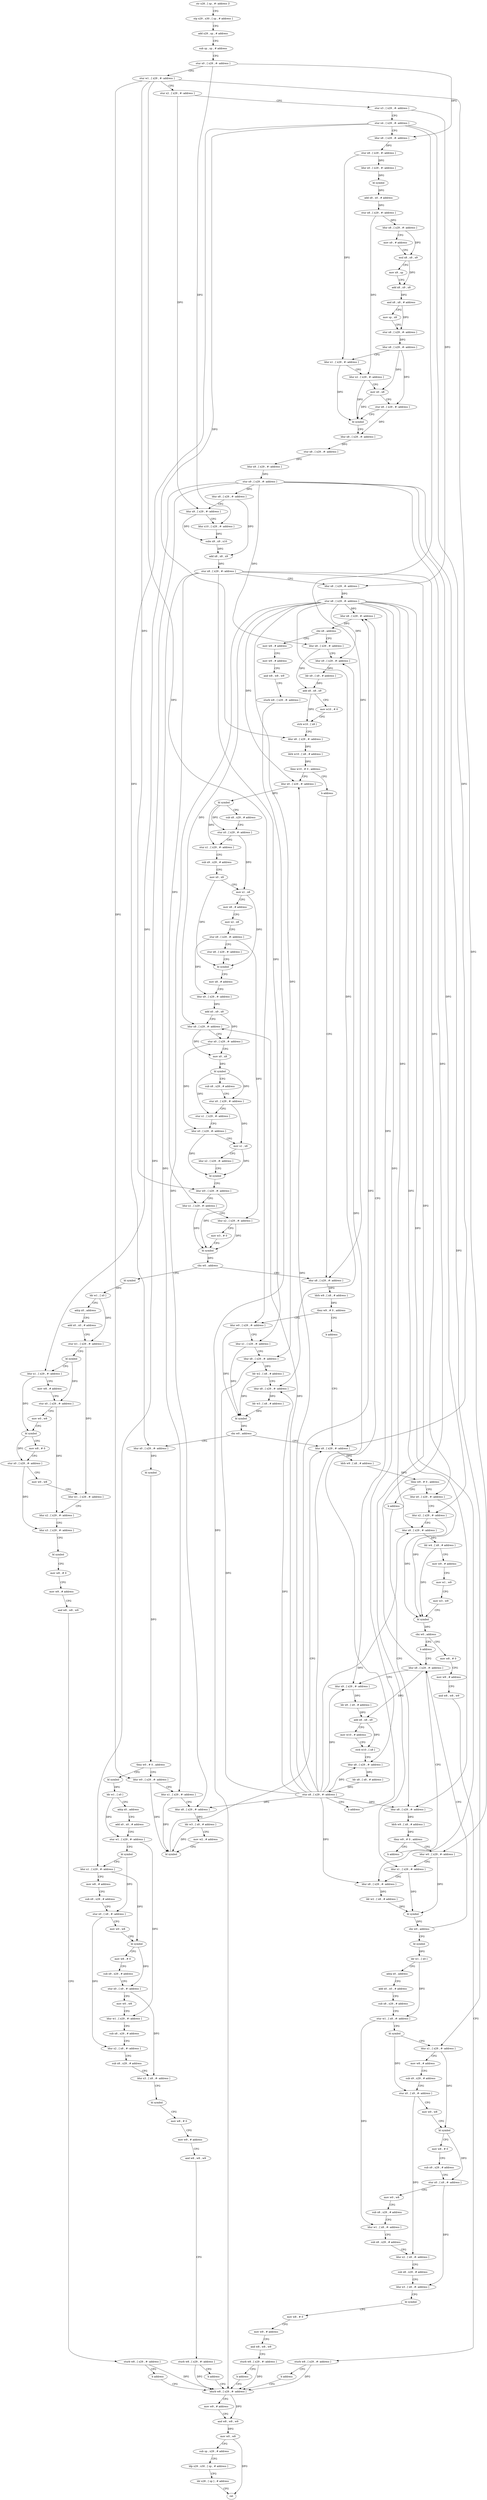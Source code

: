 digraph "func" {
"4213256" [label = "str x28 , [ sp , #- address ]!" ]
"4213260" [label = "stp x29 , x30 , [ sp , # address ]" ]
"4213264" [label = "add x29 , sp , # address" ]
"4213268" [label = "sub sp , sp , # address" ]
"4213272" [label = "stur x0 , [ x29 , #- address ]" ]
"4213276" [label = "stur w1 , [ x29 , #- address ]" ]
"4213280" [label = "stur x2 , [ x29 , #- address ]" ]
"4213284" [label = "stur x3 , [ x29 , #- address ]" ]
"4213288" [label = "stur x4 , [ x29 , #- address ]" ]
"4213292" [label = "ldur x8 , [ x29 , #- address ]" ]
"4213296" [label = "stur x8 , [ x29 , #- address ]" ]
"4213300" [label = "ldur x0 , [ x29 , #- address ]" ]
"4213304" [label = "bl symbol" ]
"4213308" [label = "add x8 , x0 , # address" ]
"4213312" [label = "stur x8 , [ x29 , #- address ]" ]
"4213316" [label = "ldur x8 , [ x29 , #- address ]" ]
"4213320" [label = "mov x9 , # address" ]
"4213324" [label = "mul x8 , x8 , x9" ]
"4213328" [label = "mov x9 , sp" ]
"4213332" [label = "add x8 , x9 , x8" ]
"4213336" [label = "and x8 , x8 , # address" ]
"4213340" [label = "mov sp , x8" ]
"4213344" [label = "stur x8 , [ x29 , #- address ]" ]
"4213348" [label = "ldur x8 , [ x29 , #- address ]" ]
"4213352" [label = "ldur x1 , [ x29 , #- address ]" ]
"4213356" [label = "ldur x2 , [ x29 , #- address ]" ]
"4213360" [label = "mov x0 , x8" ]
"4213364" [label = "stur x8 , [ x29 , #- address ]" ]
"4213368" [label = "bl symbol" ]
"4213372" [label = "ldur x8 , [ x29 , #- address ]" ]
"4213376" [label = "stur x8 , [ x29 , #- address ]" ]
"4213380" [label = "ldur x9 , [ x29 , #- address ]" ]
"4213384" [label = "stur x9 , [ x29 , #- address ]" ]
"4213388" [label = "ldur x8 , [ x29 , #- address ]" ]
"4213392" [label = "ldur x9 , [ x29 , #- address ]" ]
"4213396" [label = "ldur x10 , [ x29 , #- address ]" ]
"4213400" [label = "subs x9 , x9 , x10" ]
"4213404" [label = "add x8 , x8 , x9" ]
"4213408" [label = "stur x8 , [ x29 , #- address ]" ]
"4213412" [label = "ldur x8 , [ x29 , #- address ]" ]
"4213416" [label = "stur x8 , [ x29 , #- address ]" ]
"4213420" [label = "ldur x8 , [ x29 , #- address ]" ]
"4214156" [label = "mov w8 , # address" ]
"4214160" [label = "mov w9 , # address" ]
"4214164" [label = "and w8 , w8 , w9" ]
"4214168" [label = "sturb w8 , [ x29 , #- address ]" ]
"4214172" [label = "ldurb w8 , [ x29 , #- address ]" ]
"4213428" [label = "ldur x8 , [ x29 , #- address ]" ]
"4213432" [label = "ldur x9 , [ x29 , #- address ]" ]
"4213436" [label = "ldr x9 , [ x9 , # address ]" ]
"4213440" [label = "add x8 , x8 , x9" ]
"4213444" [label = "mov w10 , # 0" ]
"4213448" [label = "strb w10 , [ x8 ]" ]
"4213452" [label = "ldur x8 , [ x29 , #- address ]" ]
"4213456" [label = "ldrb w10 , [ x8 , # address ]" ]
"4213460" [label = "tbnz w10 , # 0 , address" ]
"4213468" [label = "ldur x0 , [ x29 , #- address ]" ]
"4213464" [label = "b address" ]
"4213472" [label = "bl symbol" ]
"4213476" [label = "sub x8 , x29 , # address" ]
"4213480" [label = "stur x0 , [ x29 , #- address ]" ]
"4213484" [label = "stur x1 , [ x29 , #- address ]" ]
"4213488" [label = "sub x9 , x29 , # address" ]
"4213492" [label = "mov x0 , x9" ]
"4213496" [label = "mov x1 , x8" ]
"4213500" [label = "mov x8 , # address" ]
"4213504" [label = "mov x2 , x8" ]
"4213508" [label = "stur x9 , [ x29 , #- address ]" ]
"4213512" [label = "stur x8 , [ x29 , #- address ]" ]
"4213516" [label = "bl symbol" ]
"4213520" [label = "mov x8 , # address" ]
"4213524" [label = "ldur x9 , [ x29 , #- address ]" ]
"4213528" [label = "add x0 , x9 , x8" ]
"4213532" [label = "ldur x8 , [ x29 , #- address ]" ]
"4213536" [label = "stur x0 , [ x29 , #- address ]" ]
"4213540" [label = "mov x0 , x8" ]
"4213544" [label = "bl symbol" ]
"4213548" [label = "sub x8 , x29 , # address" ]
"4213552" [label = "stur x0 , [ x29 , #- address ]" ]
"4213556" [label = "stur x1 , [ x29 , #- address ]" ]
"4213560" [label = "ldur x0 , [ x29 , #- address ]" ]
"4213564" [label = "mov x1 , x8" ]
"4213568" [label = "ldur x2 , [ x29 , #- address ]" ]
"4213572" [label = "bl symbol" ]
"4213576" [label = "ldur w0 , [ x29 , #- address ]" ]
"4213580" [label = "ldur x1 , [ x29 , #- address ]" ]
"4213584" [label = "ldur x2 , [ x29 , #- address ]" ]
"4213588" [label = "mov w3 , # 0" ]
"4213592" [label = "bl symbol" ]
"4213596" [label = "cbz w0 , address" ]
"4213692" [label = "ldur x8 , [ x29 , #- address ]" ]
"4213600" [label = "bl symbol" ]
"4213696" [label = "ldrb w9 , [ x8 , # address ]" ]
"4213700" [label = "tbnz w9 , # 0 , address" ]
"4213708" [label = "ldur w0 , [ x29 , #- address ]" ]
"4213704" [label = "b address" ]
"4213604" [label = "ldr w1 , [ x0 ]" ]
"4213608" [label = "adrp x0 , address" ]
"4213612" [label = "add x0 , x0 , # address" ]
"4213616" [label = "stur w1 , [ x29 , #- address ]" ]
"4213620" [label = "bl symbol" ]
"4213624" [label = "ldur x1 , [ x29 , #- address ]" ]
"4213628" [label = "mov w8 , # address" ]
"4213632" [label = "stur x0 , [ x29 , #- address ]" ]
"4213636" [label = "mov w0 , w8" ]
"4213640" [label = "bl symbol" ]
"4213644" [label = "mov w8 , # 0" ]
"4213648" [label = "stur x0 , [ x29 , #- address ]" ]
"4213652" [label = "mov w0 , w8" ]
"4213656" [label = "ldur w1 , [ x29 , #- address ]" ]
"4213660" [label = "ldur x2 , [ x29 , #- address ]" ]
"4213664" [label = "ldur x3 , [ x29 , #- address ]" ]
"4213668" [label = "bl symbol" ]
"4213672" [label = "mov w8 , # 0" ]
"4213676" [label = "mov w9 , # address" ]
"4213680" [label = "and w8 , w8 , w9" ]
"4213684" [label = "sturb w8 , [ x29 , #- address ]" ]
"4213688" [label = "b address" ]
"4213712" [label = "ldur x1 , [ x29 , #- address ]" ]
"4213716" [label = "ldur x8 , [ x29 , #- address ]" ]
"4213720" [label = "ldr w2 , [ x8 , # address ]" ]
"4213724" [label = "ldur x8 , [ x29 , #- address ]" ]
"4213728" [label = "ldr w3 , [ x8 , # address ]" ]
"4213732" [label = "bl symbol" ]
"4213736" [label = "cbz w0 , address" ]
"4213884" [label = "ldur x8 , [ x29 , #- address ]" ]
"4213740" [label = "ldur x0 , [ x29 , #- address ]" ]
"4214176" [label = "mov w9 , # address" ]
"4214180" [label = "and w8 , w8 , w9" ]
"4214184" [label = "mov w0 , w8" ]
"4214188" [label = "sub sp , x29 , # address" ]
"4214192" [label = "ldp x29 , x30 , [ sp , # address ]" ]
"4214196" [label = "ldr x28 , [ sp ] , # address" ]
"4214200" [label = "ret" ]
"4213888" [label = "ldrb w9 , [ x8 , # address ]" ]
"4213892" [label = "tbnz w9 , # 0 , address" ]
"4213900" [label = "ldur x0 , [ x29 , #- address ]" ]
"4213896" [label = "b address" ]
"4213744" [label = "bl symbol" ]
"4213748" [label = "tbnz w0 , # 0 , address" ]
"4213860" [label = "ldur w0 , [ x29 , #- address ]" ]
"4213752" [label = "bl symbol" ]
"4213904" [label = "ldur x2 , [ x29 , #- address ]" ]
"4213908" [label = "ldur x8 , [ x29 , #- address ]" ]
"4213912" [label = "ldr w4 , [ x8 , # address ]" ]
"4213916" [label = "mov w9 , # address" ]
"4213920" [label = "mov w1 , w9" ]
"4213924" [label = "mov w3 , w9" ]
"4213928" [label = "bl symbol" ]
"4213932" [label = "cbz w0 , address" ]
"4213956" [label = "b address" ]
"4213936" [label = "mov w8 , # 0" ]
"4213960" [label = "ldur x8 , [ x29 , #- address ]" ]
"4213864" [label = "ldur x1 , [ x29 , #- address ]" ]
"4213868" [label = "ldur x8 , [ x29 , #- address ]" ]
"4213872" [label = "ldr w3 , [ x8 , # address ]" ]
"4213876" [label = "mov w2 , # address" ]
"4213880" [label = "bl symbol" ]
"4213756" [label = "ldr w1 , [ x0 ]" ]
"4213760" [label = "adrp x0 , address" ]
"4213764" [label = "add x0 , x0 , # address" ]
"4213768" [label = "stur w1 , [ x29 , #- address ]" ]
"4213772" [label = "bl symbol" ]
"4213776" [label = "ldur x1 , [ x29 , #- address ]" ]
"4213780" [label = "mov w8 , # address" ]
"4213784" [label = "sub x9 , x29 , # address" ]
"4213788" [label = "stur x0 , [ x9 , #- address ]" ]
"4213792" [label = "mov w0 , w8" ]
"4213796" [label = "bl symbol" ]
"4213800" [label = "mov w8 , # 0" ]
"4213804" [label = "sub x9 , x29 , # address" ]
"4213808" [label = "stur x0 , [ x9 , #- address ]" ]
"4213812" [label = "mov w0 , w8" ]
"4213816" [label = "ldur w1 , [ x29 , #- address ]" ]
"4213820" [label = "sub x8 , x29 , # address" ]
"4213824" [label = "ldur x2 , [ x8 , #- address ]" ]
"4213828" [label = "sub x8 , x29 , # address" ]
"4213832" [label = "ldur x3 , [ x8 , #- address ]" ]
"4213836" [label = "bl symbol" ]
"4213840" [label = "mov w8 , # 0" ]
"4213844" [label = "mov w9 , # address" ]
"4213848" [label = "and w8 , w8 , w9" ]
"4213852" [label = "sturb w8 , [ x29 , #- address ]" ]
"4213856" [label = "b address" ]
"4214116" [label = "ldur x8 , [ x29 , #- address ]" ]
"4213940" [label = "mov w9 , # address" ]
"4213944" [label = "and w8 , w8 , w9" ]
"4213948" [label = "sturb w8 , [ x29 , #- address ]" ]
"4213952" [label = "b address" ]
"4213964" [label = "ldrb w9 , [ x8 , # address ]" ]
"4213968" [label = "tbnz w9 , # 0 , address" ]
"4213976" [label = "ldur w0 , [ x29 , #- address ]" ]
"4213972" [label = "b address" ]
"4214120" [label = "ldur x9 , [ x29 , #- address ]" ]
"4214124" [label = "ldr x9 , [ x9 , # address ]" ]
"4214128" [label = "add x8 , x8 , x9" ]
"4214132" [label = "mov w10 , # address" ]
"4214136" [label = "strb w10 , [ x8 ]" ]
"4214140" [label = "ldur x8 , [ x29 , #- address ]" ]
"4214144" [label = "ldr x8 , [ x8 , # address ]" ]
"4214148" [label = "stur x8 , [ x29 , #- address ]" ]
"4214152" [label = "b address" ]
"4213980" [label = "ldur x1 , [ x29 , #- address ]" ]
"4213984" [label = "ldur x8 , [ x29 , #- address ]" ]
"4213988" [label = "ldr w2 , [ x8 , # address ]" ]
"4213992" [label = "bl symbol" ]
"4213996" [label = "cbz w0 , address" ]
"4214000" [label = "bl symbol" ]
"4213424" [label = "cbz x8 , address" ]
"4214004" [label = "ldr w1 , [ x0 ]" ]
"4214008" [label = "adrp x0 , address" ]
"4214012" [label = "add x0 , x0 , # address" ]
"4214016" [label = "sub x8 , x29 , # address" ]
"4214020" [label = "stur w1 , [ x8 , #- address ]" ]
"4214024" [label = "bl symbol" ]
"4214028" [label = "ldur x1 , [ x29 , #- address ]" ]
"4214032" [label = "mov w8 , # address" ]
"4214036" [label = "sub x9 , x29 , # address" ]
"4214040" [label = "stur x0 , [ x9 , #- address ]" ]
"4214044" [label = "mov w0 , w8" ]
"4214048" [label = "bl symbol" ]
"4214052" [label = "mov w8 , # 0" ]
"4214056" [label = "sub x9 , x29 , # address" ]
"4214060" [label = "stur x0 , [ x9 , #- address ]" ]
"4214064" [label = "mov w0 , w8" ]
"4214068" [label = "sub x8 , x29 , # address" ]
"4214072" [label = "ldur w1 , [ x8 , #- address ]" ]
"4214076" [label = "sub x8 , x29 , # address" ]
"4214080" [label = "ldur x2 , [ x8 , #- address ]" ]
"4214084" [label = "sub x8 , x29 , # address" ]
"4214088" [label = "ldur x3 , [ x8 , #- address ]" ]
"4214092" [label = "bl symbol" ]
"4214096" [label = "mov w8 , # 0" ]
"4214100" [label = "mov w9 , # address" ]
"4214104" [label = "and w8 , w8 , w9" ]
"4214108" [label = "sturb w8 , [ x29 , #- address ]" ]
"4214112" [label = "b address" ]
"4213256" -> "4213260" [ label = "CFG" ]
"4213260" -> "4213264" [ label = "CFG" ]
"4213264" -> "4213268" [ label = "CFG" ]
"4213268" -> "4213272" [ label = "CFG" ]
"4213272" -> "4213276" [ label = "CFG" ]
"4213272" -> "4213292" [ label = "DFG" ]
"4213272" -> "4213396" [ label = "DFG" ]
"4213276" -> "4213280" [ label = "CFG" ]
"4213276" -> "4213576" [ label = "DFG" ]
"4213276" -> "4213708" [ label = "DFG" ]
"4213276" -> "4213860" [ label = "DFG" ]
"4213276" -> "4213976" [ label = "DFG" ]
"4213280" -> "4213284" [ label = "CFG" ]
"4213280" -> "4213392" [ label = "DFG" ]
"4213284" -> "4213288" [ label = "CFG" ]
"4213284" -> "4213412" [ label = "DFG" ]
"4213288" -> "4213292" [ label = "CFG" ]
"4213288" -> "4213452" [ label = "DFG" ]
"4213288" -> "4213692" [ label = "DFG" ]
"4213288" -> "4213884" [ label = "DFG" ]
"4213288" -> "4213740" [ label = "DFG" ]
"4213292" -> "4213296" [ label = "DFG" ]
"4213296" -> "4213300" [ label = "DFG" ]
"4213296" -> "4213352" [ label = "DFG" ]
"4213300" -> "4213304" [ label = "DFG" ]
"4213304" -> "4213308" [ label = "DFG" ]
"4213308" -> "4213312" [ label = "DFG" ]
"4213312" -> "4213316" [ label = "DFG" ]
"4213312" -> "4213356" [ label = "DFG" ]
"4213316" -> "4213320" [ label = "CFG" ]
"4213316" -> "4213324" [ label = "DFG" ]
"4213320" -> "4213324" [ label = "CFG" ]
"4213324" -> "4213328" [ label = "CFG" ]
"4213324" -> "4213332" [ label = "DFG" ]
"4213328" -> "4213332" [ label = "CFG" ]
"4213332" -> "4213336" [ label = "DFG" ]
"4213336" -> "4213340" [ label = "CFG" ]
"4213336" -> "4213344" [ label = "DFG" ]
"4213340" -> "4213344" [ label = "CFG" ]
"4213344" -> "4213348" [ label = "DFG" ]
"4213348" -> "4213352" [ label = "CFG" ]
"4213348" -> "4213360" [ label = "DFG" ]
"4213348" -> "4213364" [ label = "DFG" ]
"4213352" -> "4213356" [ label = "CFG" ]
"4213352" -> "4213368" [ label = "DFG" ]
"4213356" -> "4213360" [ label = "CFG" ]
"4213356" -> "4213368" [ label = "DFG" ]
"4213360" -> "4213364" [ label = "CFG" ]
"4213360" -> "4213368" [ label = "DFG" ]
"4213364" -> "4213368" [ label = "CFG" ]
"4213364" -> "4213372" [ label = "DFG" ]
"4213368" -> "4213372" [ label = "CFG" ]
"4213372" -> "4213376" [ label = "DFG" ]
"4213376" -> "4213380" [ label = "DFG" ]
"4213380" -> "4213384" [ label = "DFG" ]
"4213384" -> "4213388" [ label = "DFG" ]
"4213384" -> "4213428" [ label = "DFG" ]
"4213384" -> "4213624" [ label = "DFG" ]
"4213384" -> "4213904" [ label = "DFG" ]
"4213384" -> "4213776" [ label = "DFG" ]
"4213384" -> "4214116" [ label = "DFG" ]
"4213384" -> "4214028" [ label = "DFG" ]
"4213388" -> "4213392" [ label = "CFG" ]
"4213388" -> "4213404" [ label = "DFG" ]
"4213392" -> "4213396" [ label = "CFG" ]
"4213392" -> "4213400" [ label = "DFG" ]
"4213396" -> "4213400" [ label = "DFG" ]
"4213400" -> "4213404" [ label = "DFG" ]
"4213404" -> "4213408" [ label = "DFG" ]
"4213408" -> "4213412" [ label = "CFG" ]
"4213408" -> "4213580" [ label = "DFG" ]
"4213408" -> "4213712" [ label = "DFG" ]
"4213408" -> "4213900" [ label = "DFG" ]
"4213408" -> "4213864" [ label = "DFG" ]
"4213408" -> "4213980" [ label = "DFG" ]
"4213412" -> "4213416" [ label = "DFG" ]
"4213416" -> "4213420" [ label = "DFG" ]
"4213416" -> "4213432" [ label = "DFG" ]
"4213416" -> "4213468" [ label = "DFG" ]
"4213416" -> "4213532" [ label = "DFG" ]
"4213416" -> "4213716" [ label = "DFG" ]
"4213416" -> "4213724" [ label = "DFG" ]
"4213416" -> "4213908" [ label = "DFG" ]
"4213416" -> "4213868" [ label = "DFG" ]
"4213416" -> "4213960" [ label = "DFG" ]
"4213416" -> "4214120" [ label = "DFG" ]
"4213416" -> "4214140" [ label = "DFG" ]
"4213416" -> "4213984" [ label = "DFG" ]
"4213420" -> "4213424" [ label = "DFG" ]
"4214156" -> "4214160" [ label = "CFG" ]
"4214160" -> "4214164" [ label = "CFG" ]
"4214164" -> "4214168" [ label = "CFG" ]
"4214168" -> "4214172" [ label = "DFG" ]
"4214172" -> "4214176" [ label = "CFG" ]
"4214172" -> "4214180" [ label = "DFG" ]
"4213428" -> "4213432" [ label = "CFG" ]
"4213428" -> "4213440" [ label = "DFG" ]
"4213432" -> "4213436" [ label = "DFG" ]
"4213436" -> "4213440" [ label = "DFG" ]
"4213440" -> "4213444" [ label = "CFG" ]
"4213440" -> "4213448" [ label = "DFG" ]
"4213444" -> "4213448" [ label = "CFG" ]
"4213448" -> "4213452" [ label = "CFG" ]
"4213452" -> "4213456" [ label = "DFG" ]
"4213456" -> "4213460" [ label = "DFG" ]
"4213460" -> "4213468" [ label = "CFG" ]
"4213460" -> "4213464" [ label = "CFG" ]
"4213468" -> "4213472" [ label = "DFG" ]
"4213464" -> "4213692" [ label = "CFG" ]
"4213472" -> "4213476" [ label = "CFG" ]
"4213472" -> "4213480" [ label = "DFG" ]
"4213472" -> "4213484" [ label = "DFG" ]
"4213476" -> "4213480" [ label = "CFG" ]
"4213480" -> "4213484" [ label = "CFG" ]
"4213480" -> "4213496" [ label = "DFG" ]
"4213484" -> "4213488" [ label = "CFG" ]
"4213488" -> "4213492" [ label = "CFG" ]
"4213492" -> "4213496" [ label = "CFG" ]
"4213492" -> "4213516" [ label = "DFG" ]
"4213496" -> "4213500" [ label = "CFG" ]
"4213496" -> "4213516" [ label = "DFG" ]
"4213500" -> "4213504" [ label = "CFG" ]
"4213504" -> "4213508" [ label = "CFG" ]
"4213508" -> "4213512" [ label = "CFG" ]
"4213508" -> "4213524" [ label = "DFG" ]
"4213508" -> "4213584" [ label = "DFG" ]
"4213512" -> "4213516" [ label = "CFG" ]
"4213516" -> "4213520" [ label = "CFG" ]
"4213520" -> "4213524" [ label = "CFG" ]
"4213524" -> "4213528" [ label = "DFG" ]
"4213528" -> "4213532" [ label = "CFG" ]
"4213528" -> "4213536" [ label = "DFG" ]
"4213532" -> "4213536" [ label = "CFG" ]
"4213532" -> "4213540" [ label = "DFG" ]
"4213536" -> "4213540" [ label = "CFG" ]
"4213536" -> "4213560" [ label = "DFG" ]
"4213540" -> "4213544" [ label = "DFG" ]
"4213544" -> "4213548" [ label = "CFG" ]
"4213544" -> "4213552" [ label = "DFG" ]
"4213544" -> "4213556" [ label = "DFG" ]
"4213548" -> "4213552" [ label = "CFG" ]
"4213552" -> "4213556" [ label = "CFG" ]
"4213552" -> "4213564" [ label = "DFG" ]
"4213556" -> "4213560" [ label = "CFG" ]
"4213560" -> "4213564" [ label = "CFG" ]
"4213560" -> "4213572" [ label = "DFG" ]
"4213564" -> "4213568" [ label = "CFG" ]
"4213564" -> "4213572" [ label = "DFG" ]
"4213568" -> "4213572" [ label = "CFG" ]
"4213572" -> "4213576" [ label = "CFG" ]
"4213576" -> "4213580" [ label = "CFG" ]
"4213576" -> "4213592" [ label = "DFG" ]
"4213580" -> "4213584" [ label = "CFG" ]
"4213580" -> "4213592" [ label = "DFG" ]
"4213584" -> "4213588" [ label = "CFG" ]
"4213584" -> "4213592" [ label = "DFG" ]
"4213588" -> "4213592" [ label = "CFG" ]
"4213592" -> "4213596" [ label = "DFG" ]
"4213596" -> "4213692" [ label = "CFG" ]
"4213596" -> "4213600" [ label = "CFG" ]
"4213692" -> "4213696" [ label = "DFG" ]
"4213600" -> "4213604" [ label = "DFG" ]
"4213696" -> "4213700" [ label = "DFG" ]
"4213700" -> "4213708" [ label = "CFG" ]
"4213700" -> "4213704" [ label = "CFG" ]
"4213708" -> "4213712" [ label = "CFG" ]
"4213708" -> "4213732" [ label = "DFG" ]
"4213704" -> "4213884" [ label = "CFG" ]
"4213604" -> "4213608" [ label = "CFG" ]
"4213604" -> "4213616" [ label = "DFG" ]
"4213608" -> "4213612" [ label = "CFG" ]
"4213612" -> "4213616" [ label = "CFG" ]
"4213616" -> "4213620" [ label = "CFG" ]
"4213616" -> "4213656" [ label = "DFG" ]
"4213620" -> "4213624" [ label = "CFG" ]
"4213620" -> "4213632" [ label = "DFG" ]
"4213624" -> "4213628" [ label = "CFG" ]
"4213624" -> "4213640" [ label = "DFG" ]
"4213628" -> "4213632" [ label = "CFG" ]
"4213632" -> "4213636" [ label = "CFG" ]
"4213632" -> "4213660" [ label = "DFG" ]
"4213636" -> "4213640" [ label = "CFG" ]
"4213640" -> "4213644" [ label = "CFG" ]
"4213640" -> "4213648" [ label = "DFG" ]
"4213644" -> "4213648" [ label = "CFG" ]
"4213648" -> "4213652" [ label = "CFG" ]
"4213648" -> "4213664" [ label = "DFG" ]
"4213652" -> "4213656" [ label = "CFG" ]
"4213656" -> "4213660" [ label = "CFG" ]
"4213660" -> "4213664" [ label = "CFG" ]
"4213664" -> "4213668" [ label = "CFG" ]
"4213668" -> "4213672" [ label = "CFG" ]
"4213672" -> "4213676" [ label = "CFG" ]
"4213676" -> "4213680" [ label = "CFG" ]
"4213680" -> "4213684" [ label = "CFG" ]
"4213684" -> "4213688" [ label = "CFG" ]
"4213684" -> "4214172" [ label = "DFG" ]
"4213688" -> "4214172" [ label = "CFG" ]
"4213712" -> "4213716" [ label = "CFG" ]
"4213712" -> "4213732" [ label = "DFG" ]
"4213716" -> "4213720" [ label = "DFG" ]
"4213720" -> "4213724" [ label = "CFG" ]
"4213720" -> "4213732" [ label = "DFG" ]
"4213724" -> "4213728" [ label = "DFG" ]
"4213728" -> "4213732" [ label = "DFG" ]
"4213732" -> "4213736" [ label = "DFG" ]
"4213736" -> "4213884" [ label = "CFG" ]
"4213736" -> "4213740" [ label = "CFG" ]
"4213884" -> "4213888" [ label = "DFG" ]
"4213740" -> "4213744" [ label = "DFG" ]
"4214176" -> "4214180" [ label = "CFG" ]
"4214180" -> "4214184" [ label = "DFG" ]
"4214184" -> "4214188" [ label = "CFG" ]
"4214184" -> "4214200" [ label = "DFG" ]
"4214188" -> "4214192" [ label = "CFG" ]
"4214192" -> "4214196" [ label = "CFG" ]
"4214196" -> "4214200" [ label = "CFG" ]
"4213888" -> "4213892" [ label = "DFG" ]
"4213892" -> "4213900" [ label = "CFG" ]
"4213892" -> "4213896" [ label = "CFG" ]
"4213900" -> "4213904" [ label = "CFG" ]
"4213900" -> "4213928" [ label = "DFG" ]
"4213896" -> "4213960" [ label = "CFG" ]
"4213744" -> "4213748" [ label = "DFG" ]
"4213748" -> "4213860" [ label = "CFG" ]
"4213748" -> "4213752" [ label = "CFG" ]
"4213860" -> "4213864" [ label = "CFG" ]
"4213860" -> "4213880" [ label = "DFG" ]
"4213752" -> "4213756" [ label = "DFG" ]
"4213904" -> "4213908" [ label = "CFG" ]
"4213904" -> "4213928" [ label = "DFG" ]
"4213908" -> "4213912" [ label = "DFG" ]
"4213912" -> "4213916" [ label = "CFG" ]
"4213912" -> "4213928" [ label = "DFG" ]
"4213916" -> "4213920" [ label = "CFG" ]
"4213920" -> "4213924" [ label = "CFG" ]
"4213924" -> "4213928" [ label = "CFG" ]
"4213928" -> "4213932" [ label = "DFG" ]
"4213932" -> "4213956" [ label = "CFG" ]
"4213932" -> "4213936" [ label = "CFG" ]
"4213956" -> "4214116" [ label = "CFG" ]
"4213936" -> "4213940" [ label = "CFG" ]
"4213960" -> "4213964" [ label = "DFG" ]
"4213864" -> "4213868" [ label = "CFG" ]
"4213864" -> "4213880" [ label = "DFG" ]
"4213868" -> "4213872" [ label = "DFG" ]
"4213872" -> "4213876" [ label = "CFG" ]
"4213872" -> "4213880" [ label = "DFG" ]
"4213876" -> "4213880" [ label = "CFG" ]
"4213880" -> "4213884" [ label = "CFG" ]
"4213756" -> "4213760" [ label = "CFG" ]
"4213756" -> "4213768" [ label = "DFG" ]
"4213760" -> "4213764" [ label = "CFG" ]
"4213764" -> "4213768" [ label = "CFG" ]
"4213768" -> "4213772" [ label = "CFG" ]
"4213768" -> "4213816" [ label = "DFG" ]
"4213772" -> "4213776" [ label = "CFG" ]
"4213772" -> "4213788" [ label = "DFG" ]
"4213776" -> "4213780" [ label = "CFG" ]
"4213776" -> "4213796" [ label = "DFG" ]
"4213780" -> "4213784" [ label = "CFG" ]
"4213784" -> "4213788" [ label = "CFG" ]
"4213788" -> "4213792" [ label = "CFG" ]
"4213788" -> "4213824" [ label = "DFG" ]
"4213792" -> "4213796" [ label = "CFG" ]
"4213796" -> "4213800" [ label = "CFG" ]
"4213796" -> "4213808" [ label = "DFG" ]
"4213800" -> "4213804" [ label = "CFG" ]
"4213804" -> "4213808" [ label = "CFG" ]
"4213808" -> "4213812" [ label = "CFG" ]
"4213808" -> "4213832" [ label = "DFG" ]
"4213812" -> "4213816" [ label = "CFG" ]
"4213816" -> "4213820" [ label = "CFG" ]
"4213820" -> "4213824" [ label = "CFG" ]
"4213824" -> "4213828" [ label = "CFG" ]
"4213828" -> "4213832" [ label = "CFG" ]
"4213832" -> "4213836" [ label = "CFG" ]
"4213836" -> "4213840" [ label = "CFG" ]
"4213840" -> "4213844" [ label = "CFG" ]
"4213844" -> "4213848" [ label = "CFG" ]
"4213848" -> "4213852" [ label = "CFG" ]
"4213852" -> "4213856" [ label = "CFG" ]
"4213852" -> "4214172" [ label = "DFG" ]
"4213856" -> "4214172" [ label = "CFG" ]
"4214116" -> "4214120" [ label = "CFG" ]
"4214116" -> "4214128" [ label = "DFG" ]
"4213940" -> "4213944" [ label = "CFG" ]
"4213944" -> "4213948" [ label = "CFG" ]
"4213948" -> "4213952" [ label = "CFG" ]
"4213948" -> "4214172" [ label = "DFG" ]
"4213952" -> "4214172" [ label = "CFG" ]
"4213964" -> "4213968" [ label = "DFG" ]
"4213968" -> "4213976" [ label = "CFG" ]
"4213968" -> "4213972" [ label = "CFG" ]
"4213976" -> "4213980" [ label = "CFG" ]
"4213976" -> "4213992" [ label = "DFG" ]
"4213972" -> "4214116" [ label = "CFG" ]
"4214120" -> "4214124" [ label = "DFG" ]
"4214124" -> "4214128" [ label = "DFG" ]
"4214128" -> "4214132" [ label = "CFG" ]
"4214128" -> "4214136" [ label = "DFG" ]
"4214132" -> "4214136" [ label = "CFG" ]
"4214136" -> "4214140" [ label = "CFG" ]
"4214140" -> "4214144" [ label = "DFG" ]
"4214144" -> "4214148" [ label = "DFG" ]
"4214148" -> "4214152" [ label = "CFG" ]
"4214148" -> "4213420" [ label = "DFG" ]
"4214148" -> "4213432" [ label = "DFG" ]
"4214148" -> "4213468" [ label = "DFG" ]
"4214148" -> "4213532" [ label = "DFG" ]
"4214148" -> "4213716" [ label = "DFG" ]
"4214148" -> "4213724" [ label = "DFG" ]
"4214148" -> "4213908" [ label = "DFG" ]
"4214148" -> "4213868" [ label = "DFG" ]
"4214148" -> "4213960" [ label = "DFG" ]
"4214148" -> "4214120" [ label = "DFG" ]
"4214148" -> "4214140" [ label = "DFG" ]
"4214148" -> "4213984" [ label = "DFG" ]
"4214152" -> "4213420" [ label = "CFG" ]
"4213980" -> "4213984" [ label = "CFG" ]
"4213980" -> "4213992" [ label = "DFG" ]
"4213984" -> "4213988" [ label = "DFG" ]
"4213988" -> "4213992" [ label = "DFG" ]
"4213992" -> "4213996" [ label = "DFG" ]
"4213996" -> "4214116" [ label = "CFG" ]
"4213996" -> "4214000" [ label = "CFG" ]
"4214000" -> "4214004" [ label = "DFG" ]
"4213424" -> "4214156" [ label = "CFG" ]
"4213424" -> "4213428" [ label = "CFG" ]
"4214004" -> "4214008" [ label = "CFG" ]
"4214004" -> "4214020" [ label = "DFG" ]
"4214008" -> "4214012" [ label = "CFG" ]
"4214012" -> "4214016" [ label = "CFG" ]
"4214016" -> "4214020" [ label = "CFG" ]
"4214020" -> "4214024" [ label = "CFG" ]
"4214020" -> "4214072" [ label = "DFG" ]
"4214024" -> "4214028" [ label = "CFG" ]
"4214024" -> "4214040" [ label = "DFG" ]
"4214028" -> "4214032" [ label = "CFG" ]
"4214028" -> "4214048" [ label = "DFG" ]
"4214032" -> "4214036" [ label = "CFG" ]
"4214036" -> "4214040" [ label = "CFG" ]
"4214040" -> "4214044" [ label = "CFG" ]
"4214040" -> "4214080" [ label = "DFG" ]
"4214044" -> "4214048" [ label = "CFG" ]
"4214048" -> "4214052" [ label = "CFG" ]
"4214048" -> "4214060" [ label = "DFG" ]
"4214052" -> "4214056" [ label = "CFG" ]
"4214056" -> "4214060" [ label = "CFG" ]
"4214060" -> "4214064" [ label = "CFG" ]
"4214060" -> "4214088" [ label = "DFG" ]
"4214064" -> "4214068" [ label = "CFG" ]
"4214068" -> "4214072" [ label = "CFG" ]
"4214072" -> "4214076" [ label = "CFG" ]
"4214076" -> "4214080" [ label = "CFG" ]
"4214080" -> "4214084" [ label = "CFG" ]
"4214084" -> "4214088" [ label = "CFG" ]
"4214088" -> "4214092" [ label = "CFG" ]
"4214092" -> "4214096" [ label = "CFG" ]
"4214096" -> "4214100" [ label = "CFG" ]
"4214100" -> "4214104" [ label = "CFG" ]
"4214104" -> "4214108" [ label = "CFG" ]
"4214108" -> "4214112" [ label = "CFG" ]
"4214108" -> "4214172" [ label = "DFG" ]
"4214112" -> "4214172" [ label = "CFG" ]
}
